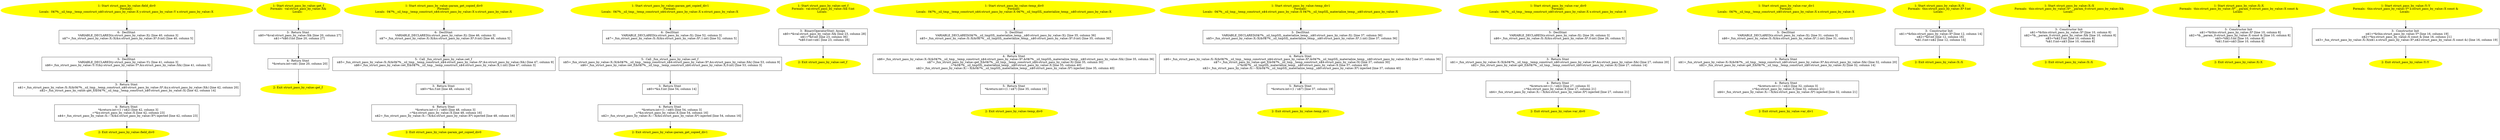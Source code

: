 /* @generated */
digraph cfg {
"field_div0#struct_pass_by_value#10739265731582012189.309f906a63458fd1d3c6651d011f1020_1" [label="1: Start struct_pass_by_value::field_div0\nFormals: \nLocals:  0$?%__sil_tmp__temp_construct_n$0:struct_pass_by_value::X y:struct_pass_by_value::Y x:struct_pass_by_value::X \n  " color=yellow style=filled]
	

	 "field_div0#struct_pass_by_value#10739265731582012189.309f906a63458fd1d3c6651d011f1020_1" -> "field_div0#struct_pass_by_value#10739265731582012189.309f906a63458fd1d3c6651d011f1020_6" ;
"field_div0#struct_pass_by_value#10739265731582012189.309f906a63458fd1d3c6651d011f1020_2" [label="2: Exit struct_pass_by_value::field_div0 \n  " color=yellow style=filled]
	

"field_div0#struct_pass_by_value#10739265731582012189.309f906a63458fd1d3c6651d011f1020_3" [label="3:  Return Stmt \n   n$1=_fun_struct_pass_by_value::X::X(&0$?%__sil_tmp__temp_construct_n$0:struct_pass_by_value::X*,&y.x:struct_pass_by_value::X&) [line 42, column 20]\n  n$2=_fun_struct_pass_by_value::get_f(&0$?%__sil_tmp__temp_construct_n$0:struct_pass_by_value::X) [line 42, column 14]\n " shape="box"]
	

	 "field_div0#struct_pass_by_value#10739265731582012189.309f906a63458fd1d3c6651d011f1020_3" -> "field_div0#struct_pass_by_value#10739265731582012189.309f906a63458fd1d3c6651d011f1020_4" ;
"field_div0#struct_pass_by_value#10739265731582012189.309f906a63458fd1d3c6651d011f1020_4" [label="4:  Return Stmt \n   *&return:int=(1 / n$2) [line 42, column 3]\n  _=*&x:struct_pass_by_value::X [line 42, column 23]\n  n$4=_fun_struct_pass_by_value::X::~X(&x:struct_pass_by_value::X*) injected [line 42, column 23]\n " shape="box"]
	

	 "field_div0#struct_pass_by_value#10739265731582012189.309f906a63458fd1d3c6651d011f1020_4" -> "field_div0#struct_pass_by_value#10739265731582012189.309f906a63458fd1d3c6651d011f1020_2" ;
"field_div0#struct_pass_by_value#10739265731582012189.309f906a63458fd1d3c6651d011f1020_5" [label="5:  DeclStmt \n   VARIABLE_DECLARED(y:struct_pass_by_value::Y); [line 41, column 3]\n  n$6=_fun_struct_pass_by_value::Y::Y(&y:struct_pass_by_value::Y*,&x:struct_pass_by_value::X&) [line 41, column 5]\n " shape="box"]
	

	 "field_div0#struct_pass_by_value#10739265731582012189.309f906a63458fd1d3c6651d011f1020_5" -> "field_div0#struct_pass_by_value#10739265731582012189.309f906a63458fd1d3c6651d011f1020_3" ;
"field_div0#struct_pass_by_value#10739265731582012189.309f906a63458fd1d3c6651d011f1020_6" [label="6:  DeclStmt \n   VARIABLE_DECLARED(x:struct_pass_by_value::X); [line 40, column 3]\n  n$7=_fun_struct_pass_by_value::X::X(&x:struct_pass_by_value::X*,0:int) [line 40, column 5]\n " shape="box"]
	

	 "field_div0#struct_pass_by_value#10739265731582012189.309f906a63458fd1d3c6651d011f1020_6" -> "field_div0#struct_pass_by_value#10739265731582012189.309f906a63458fd1d3c6651d011f1020_5" ;
"get_f#struct_pass_by_value#16901161791851138670.e181cdd22ed5b9b12bfb0f726d36256b_1" [label="1: Start struct_pass_by_value::get_f\nFormals:  val:struct_pass_by_value::X&\nLocals:  \n  " color=yellow style=filled]
	

	 "get_f#struct_pass_by_value#16901161791851138670.e181cdd22ed5b9b12bfb0f726d36256b_1" -> "get_f#struct_pass_by_value#16901161791851138670.e181cdd22ed5b9b12bfb0f726d36256b_3" ;
"get_f#struct_pass_by_value#16901161791851138670.e181cdd22ed5b9b12bfb0f726d36256b_2" [label="2: Exit struct_pass_by_value::get_f \n  " color=yellow style=filled]
	

"get_f#struct_pass_by_value#16901161791851138670.e181cdd22ed5b9b12bfb0f726d36256b_3" [label="3:  Return Stmt \n   n$0=*&val:struct_pass_by_value::X& [line 20, column 27]\n  n$1=*n$0.f:int [line 20, column 27]\n " shape="box"]
	

	 "get_f#struct_pass_by_value#16901161791851138670.e181cdd22ed5b9b12bfb0f726d36256b_3" -> "get_f#struct_pass_by_value#16901161791851138670.e181cdd22ed5b9b12bfb0f726d36256b_4" ;
"get_f#struct_pass_by_value#16901161791851138670.e181cdd22ed5b9b12bfb0f726d36256b_4" [label="4:  Return Stmt \n   *&return:int=n$1 [line 20, column 20]\n " shape="box"]
	

	 "get_f#struct_pass_by_value#16901161791851138670.e181cdd22ed5b9b12bfb0f726d36256b_4" -> "get_f#struct_pass_by_value#16901161791851138670.e181cdd22ed5b9b12bfb0f726d36256b_2" ;
"param_get_copied_div0#struct_pass_by_value#5422600122206315156.a9ecc5bcf15beb35ee10b7d5c038ad8e_1" [label="1: Start struct_pass_by_value::param_get_copied_div0\nFormals: \nLocals:  0$?%__sil_tmp__temp_construct_n$4:struct_pass_by_value::X x:struct_pass_by_value::X \n  " color=yellow style=filled]
	

	 "param_get_copied_div0#struct_pass_by_value#5422600122206315156.a9ecc5bcf15beb35ee10b7d5c038ad8e_1" -> "param_get_copied_div0#struct_pass_by_value#5422600122206315156.a9ecc5bcf15beb35ee10b7d5c038ad8e_6" ;
"param_get_copied_div0#struct_pass_by_value#5422600122206315156.a9ecc5bcf15beb35ee10b7d5c038ad8e_2" [label="2: Exit struct_pass_by_value::param_get_copied_div0 \n  " color=yellow style=filled]
	

"param_get_copied_div0#struct_pass_by_value#5422600122206315156.a9ecc5bcf15beb35ee10b7d5c038ad8e_3" [label="3:  Return Stmt \n   n$0=*&x.f:int [line 48, column 14]\n " shape="box"]
	

	 "param_get_copied_div0#struct_pass_by_value#5422600122206315156.a9ecc5bcf15beb35ee10b7d5c038ad8e_3" -> "param_get_copied_div0#struct_pass_by_value#5422600122206315156.a9ecc5bcf15beb35ee10b7d5c038ad8e_4" ;
"param_get_copied_div0#struct_pass_by_value#5422600122206315156.a9ecc5bcf15beb35ee10b7d5c038ad8e_4" [label="4:  Return Stmt \n   *&return:int=(1 / n$0) [line 48, column 3]\n  _=*&x:struct_pass_by_value::X [line 48, column 16]\n  n$2=_fun_struct_pass_by_value::X::~X(&x:struct_pass_by_value::X*) injected [line 48, column 16]\n " shape="box"]
	

	 "param_get_copied_div0#struct_pass_by_value#5422600122206315156.a9ecc5bcf15beb35ee10b7d5c038ad8e_4" -> "param_get_copied_div0#struct_pass_by_value#5422600122206315156.a9ecc5bcf15beb35ee10b7d5c038ad8e_2" ;
"param_get_copied_div0#struct_pass_by_value#5422600122206315156.a9ecc5bcf15beb35ee10b7d5c038ad8e_5" [label="5:  Call _fun_struct_pass_by_value::set_f \n   n$5=_fun_struct_pass_by_value::X::X(&0$?%__sil_tmp__temp_construct_n$4:struct_pass_by_value::X*,&x:struct_pass_by_value::X&) [line 47, column 9]\n  n$6=_fun_struct_pass_by_value::set_f(&0$?%__sil_tmp__temp_construct_n$4:struct_pass_by_value::X,1:int) [line 47, column 3]\n " shape="box"]
	

	 "param_get_copied_div0#struct_pass_by_value#5422600122206315156.a9ecc5bcf15beb35ee10b7d5c038ad8e_5" -> "param_get_copied_div0#struct_pass_by_value#5422600122206315156.a9ecc5bcf15beb35ee10b7d5c038ad8e_3" ;
"param_get_copied_div0#struct_pass_by_value#5422600122206315156.a9ecc5bcf15beb35ee10b7d5c038ad8e_6" [label="6:  DeclStmt \n   VARIABLE_DECLARED(x:struct_pass_by_value::X); [line 46, column 3]\n  n$7=_fun_struct_pass_by_value::X::X(&x:struct_pass_by_value::X*,0:int) [line 46, column 5]\n " shape="box"]
	

	 "param_get_copied_div0#struct_pass_by_value#5422600122206315156.a9ecc5bcf15beb35ee10b7d5c038ad8e_6" -> "param_get_copied_div0#struct_pass_by_value#5422600122206315156.a9ecc5bcf15beb35ee10b7d5c038ad8e_5" ;
"param_get_copied_div1#struct_pass_by_value#4678038335560999331.58ffd03114defd7dfa2ce1d8e7c84b46_1" [label="1: Start struct_pass_by_value::param_get_copied_div1\nFormals: \nLocals:  0$?%__sil_tmp__temp_construct_n$4:struct_pass_by_value::X x:struct_pass_by_value::X \n  " color=yellow style=filled]
	

	 "param_get_copied_div1#struct_pass_by_value#4678038335560999331.58ffd03114defd7dfa2ce1d8e7c84b46_1" -> "param_get_copied_div1#struct_pass_by_value#4678038335560999331.58ffd03114defd7dfa2ce1d8e7c84b46_6" ;
"param_get_copied_div1#struct_pass_by_value#4678038335560999331.58ffd03114defd7dfa2ce1d8e7c84b46_2" [label="2: Exit struct_pass_by_value::param_get_copied_div1 \n  " color=yellow style=filled]
	

"param_get_copied_div1#struct_pass_by_value#4678038335560999331.58ffd03114defd7dfa2ce1d8e7c84b46_3" [label="3:  Return Stmt \n   n$0=*&x.f:int [line 54, column 14]\n " shape="box"]
	

	 "param_get_copied_div1#struct_pass_by_value#4678038335560999331.58ffd03114defd7dfa2ce1d8e7c84b46_3" -> "param_get_copied_div1#struct_pass_by_value#4678038335560999331.58ffd03114defd7dfa2ce1d8e7c84b46_4" ;
"param_get_copied_div1#struct_pass_by_value#4678038335560999331.58ffd03114defd7dfa2ce1d8e7c84b46_4" [label="4:  Return Stmt \n   *&return:int=(1 / n$0) [line 54, column 3]\n  _=*&x:struct_pass_by_value::X [line 54, column 16]\n  n$2=_fun_struct_pass_by_value::X::~X(&x:struct_pass_by_value::X*) injected [line 54, column 16]\n " shape="box"]
	

	 "param_get_copied_div1#struct_pass_by_value#4678038335560999331.58ffd03114defd7dfa2ce1d8e7c84b46_4" -> "param_get_copied_div1#struct_pass_by_value#4678038335560999331.58ffd03114defd7dfa2ce1d8e7c84b46_2" ;
"param_get_copied_div1#struct_pass_by_value#4678038335560999331.58ffd03114defd7dfa2ce1d8e7c84b46_5" [label="5:  Call _fun_struct_pass_by_value::set_f \n   n$5=_fun_struct_pass_by_value::X::X(&0$?%__sil_tmp__temp_construct_n$4:struct_pass_by_value::X*,&x:struct_pass_by_value::X&) [line 53, column 9]\n  n$6=_fun_struct_pass_by_value::set_f(&0$?%__sil_tmp__temp_construct_n$4:struct_pass_by_value::X,0:int) [line 53, column 3]\n " shape="box"]
	

	 "param_get_copied_div1#struct_pass_by_value#4678038335560999331.58ffd03114defd7dfa2ce1d8e7c84b46_5" -> "param_get_copied_div1#struct_pass_by_value#4678038335560999331.58ffd03114defd7dfa2ce1d8e7c84b46_3" ;
"param_get_copied_div1#struct_pass_by_value#4678038335560999331.58ffd03114defd7dfa2ce1d8e7c84b46_6" [label="6:  DeclStmt \n   VARIABLE_DECLARED(x:struct_pass_by_value::X); [line 52, column 3]\n  n$7=_fun_struct_pass_by_value::X::X(&x:struct_pass_by_value::X*,1:int) [line 52, column 5]\n " shape="box"]
	

	 "param_get_copied_div1#struct_pass_by_value#4678038335560999331.58ffd03114defd7dfa2ce1d8e7c84b46_6" -> "param_get_copied_div1#struct_pass_by_value#4678038335560999331.58ffd03114defd7dfa2ce1d8e7c84b46_5" ;
"set_f#struct_pass_by_value#449985082730240817.3244dc0de9a72d4ec2d03e236d94d06e_1" [label="1: Start struct_pass_by_value::set_f\nFormals:  val:struct_pass_by_value::X& f:int\nLocals:  \n  " color=yellow style=filled]
	

	 "set_f#struct_pass_by_value#449985082730240817.3244dc0de9a72d4ec2d03e236d94d06e_1" -> "set_f#struct_pass_by_value#449985082730240817.3244dc0de9a72d4ec2d03e236d94d06e_3" ;
"set_f#struct_pass_by_value#449985082730240817.3244dc0de9a72d4ec2d03e236d94d06e_2" [label="2: Exit struct_pass_by_value::set_f \n  " color=yellow style=filled]
	

"set_f#struct_pass_by_value#449985082730240817.3244dc0de9a72d4ec2d03e236d94d06e_3" [label="3:  BinaryOperatorStmt: Assign \n   n$0=*&val:struct_pass_by_value::X& [line 23, column 28]\n  n$1=*&f:int [line 23, column 36]\n  *n$0.f:int=n$1 [line 23, column 28]\n " shape="box"]
	

	 "set_f#struct_pass_by_value#449985082730240817.3244dc0de9a72d4ec2d03e236d94d06e_3" -> "set_f#struct_pass_by_value#449985082730240817.3244dc0de9a72d4ec2d03e236d94d06e_2" ;
"temp_div0#struct_pass_by_value#12428807554484697371.c8fca64e841f1b138c802c96104d913c_1" [label="1: Start struct_pass_by_value::temp_div0\nFormals: \nLocals:  0$?%__sil_tmp__temp_construct_n$4:struct_pass_by_value::X 0$?%__sil_tmpSIL_materialize_temp__n$0:struct_pass_by_value::X \n  " color=yellow style=filled]
	

	 "temp_div0#struct_pass_by_value#12428807554484697371.c8fca64e841f1b138c802c96104d913c_1" -> "temp_div0#struct_pass_by_value#12428807554484697371.c8fca64e841f1b138c802c96104d913c_3" ;
"temp_div0#struct_pass_by_value#12428807554484697371.c8fca64e841f1b138c802c96104d913c_2" [label="2: Exit struct_pass_by_value::temp_div0 \n  " color=yellow style=filled]
	

"temp_div0#struct_pass_by_value#12428807554484697371.c8fca64e841f1b138c802c96104d913c_3" [label="3:  DeclStmt \n   VARIABLE_DECLARED(0$?%__sil_tmpSIL_materialize_temp__n$0:struct_pass_by_value::X); [line 35, column 36]\n  n$5=_fun_struct_pass_by_value::X::X(&0$?%__sil_tmpSIL_materialize_temp__n$0:struct_pass_by_value::X*,0:int) [line 35, column 36]\n " shape="box"]
	

	 "temp_div0#struct_pass_by_value#12428807554484697371.c8fca64e841f1b138c802c96104d913c_3" -> "temp_div0#struct_pass_by_value#12428807554484697371.c8fca64e841f1b138c802c96104d913c_4" ;
"temp_div0#struct_pass_by_value#12428807554484697371.c8fca64e841f1b138c802c96104d913c_4" [label="4:  Return Stmt \n   n$6=_fun_struct_pass_by_value::X::X(&0$?%__sil_tmp__temp_construct_n$4:struct_pass_by_value::X*,&0$?%__sil_tmpSIL_materialize_temp__n$0:struct_pass_by_value::X&) [line 35, column 36]\n  n$7=_fun_struct_pass_by_value::get_f(&0$?%__sil_tmp__temp_construct_n$4:struct_pass_by_value::X) [line 35, column 30]\n  _=*&0$?%__sil_tmpSIL_materialize_temp__n$0:struct_pass_by_value::X [line 35, column 40]\n  n$2=_fun_struct_pass_by_value::X::~X(&0$?%__sil_tmpSIL_materialize_temp__n$0:struct_pass_by_value::X*) injected [line 35, column 40]\n " shape="box"]
	

	 "temp_div0#struct_pass_by_value#12428807554484697371.c8fca64e841f1b138c802c96104d913c_4" -> "temp_div0#struct_pass_by_value#12428807554484697371.c8fca64e841f1b138c802c96104d913c_5" ;
"temp_div0#struct_pass_by_value#12428807554484697371.c8fca64e841f1b138c802c96104d913c_5" [label="5:  Return Stmt \n   *&return:int=(1 / n$7) [line 35, column 19]\n " shape="box"]
	

	 "temp_div0#struct_pass_by_value#12428807554484697371.c8fca64e841f1b138c802c96104d913c_5" -> "temp_div0#struct_pass_by_value#12428807554484697371.c8fca64e841f1b138c802c96104d913c_2" ;
"temp_div1#struct_pass_by_value#13173334156757910444.11618e43948d09c7324724af84bc0d5b_1" [label="1: Start struct_pass_by_value::temp_div1\nFormals: \nLocals:  0$?%__sil_tmp__temp_construct_n$4:struct_pass_by_value::X 0$?%__sil_tmpSIL_materialize_temp__n$0:struct_pass_by_value::X \n  " color=yellow style=filled]
	

	 "temp_div1#struct_pass_by_value#13173334156757910444.11618e43948d09c7324724af84bc0d5b_1" -> "temp_div1#struct_pass_by_value#13173334156757910444.11618e43948d09c7324724af84bc0d5b_3" ;
"temp_div1#struct_pass_by_value#13173334156757910444.11618e43948d09c7324724af84bc0d5b_2" [label="2: Exit struct_pass_by_value::temp_div1 \n  " color=yellow style=filled]
	

"temp_div1#struct_pass_by_value#13173334156757910444.11618e43948d09c7324724af84bc0d5b_3" [label="3:  DeclStmt \n   VARIABLE_DECLARED(0$?%__sil_tmpSIL_materialize_temp__n$0:struct_pass_by_value::X); [line 37, column 36]\n  n$5=_fun_struct_pass_by_value::X::X(&0$?%__sil_tmpSIL_materialize_temp__n$0:struct_pass_by_value::X*,1:int) [line 37, column 36]\n " shape="box"]
	

	 "temp_div1#struct_pass_by_value#13173334156757910444.11618e43948d09c7324724af84bc0d5b_3" -> "temp_div1#struct_pass_by_value#13173334156757910444.11618e43948d09c7324724af84bc0d5b_4" ;
"temp_div1#struct_pass_by_value#13173334156757910444.11618e43948d09c7324724af84bc0d5b_4" [label="4:  Return Stmt \n   n$6=_fun_struct_pass_by_value::X::X(&0$?%__sil_tmp__temp_construct_n$4:struct_pass_by_value::X*,&0$?%__sil_tmpSIL_materialize_temp__n$0:struct_pass_by_value::X&) [line 37, column 36]\n  n$7=_fun_struct_pass_by_value::get_f(&0$?%__sil_tmp__temp_construct_n$4:struct_pass_by_value::X) [line 37, column 30]\n  _=*&0$?%__sil_tmpSIL_materialize_temp__n$0:struct_pass_by_value::X [line 37, column 40]\n  n$2=_fun_struct_pass_by_value::X::~X(&0$?%__sil_tmpSIL_materialize_temp__n$0:struct_pass_by_value::X*) injected [line 37, column 40]\n " shape="box"]
	

	 "temp_div1#struct_pass_by_value#13173334156757910444.11618e43948d09c7324724af84bc0d5b_4" -> "temp_div1#struct_pass_by_value#13173334156757910444.11618e43948d09c7324724af84bc0d5b_5" ;
"temp_div1#struct_pass_by_value#13173334156757910444.11618e43948d09c7324724af84bc0d5b_5" [label="5:  Return Stmt \n   *&return:int=(1 / n$7) [line 37, column 19]\n " shape="box"]
	

	 "temp_div1#struct_pass_by_value#13173334156757910444.11618e43948d09c7324724af84bc0d5b_5" -> "temp_div1#struct_pass_by_value#13173334156757910444.11618e43948d09c7324724af84bc0d5b_2" ;
"var_div0#struct_pass_by_value#10764880494979445665.44da929aedf0cdc1afaea064cb399051_1" [label="1: Start struct_pass_by_value::var_div0\nFormals: \nLocals:  0$?%__sil_tmp__temp_construct_n$0:struct_pass_by_value::X x:struct_pass_by_value::X \n  " color=yellow style=filled]
	

	 "var_div0#struct_pass_by_value#10764880494979445665.44da929aedf0cdc1afaea064cb399051_1" -> "var_div0#struct_pass_by_value#10764880494979445665.44da929aedf0cdc1afaea064cb399051_5" ;
"var_div0#struct_pass_by_value#10764880494979445665.44da929aedf0cdc1afaea064cb399051_2" [label="2: Exit struct_pass_by_value::var_div0 \n  " color=yellow style=filled]
	

"var_div0#struct_pass_by_value#10764880494979445665.44da929aedf0cdc1afaea064cb399051_3" [label="3:  Return Stmt \n   n$1=_fun_struct_pass_by_value::X::X(&0$?%__sil_tmp__temp_construct_n$0:struct_pass_by_value::X*,&x:struct_pass_by_value::X&) [line 27, column 20]\n  n$2=_fun_struct_pass_by_value::get_f(&0$?%__sil_tmp__temp_construct_n$0:struct_pass_by_value::X) [line 27, column 14]\n " shape="box"]
	

	 "var_div0#struct_pass_by_value#10764880494979445665.44da929aedf0cdc1afaea064cb399051_3" -> "var_div0#struct_pass_by_value#10764880494979445665.44da929aedf0cdc1afaea064cb399051_4" ;
"var_div0#struct_pass_by_value#10764880494979445665.44da929aedf0cdc1afaea064cb399051_4" [label="4:  Return Stmt \n   *&return:int=(1 / n$2) [line 27, column 3]\n  _=*&x:struct_pass_by_value::X [line 27, column 21]\n  n$4=_fun_struct_pass_by_value::X::~X(&x:struct_pass_by_value::X*) injected [line 27, column 21]\n " shape="box"]
	

	 "var_div0#struct_pass_by_value#10764880494979445665.44da929aedf0cdc1afaea064cb399051_4" -> "var_div0#struct_pass_by_value#10764880494979445665.44da929aedf0cdc1afaea064cb399051_2" ;
"var_div0#struct_pass_by_value#10764880494979445665.44da929aedf0cdc1afaea064cb399051_5" [label="5:  DeclStmt \n   VARIABLE_DECLARED(x:struct_pass_by_value::X); [line 26, column 3]\n  n$6=_fun_struct_pass_by_value::X::X(&x:struct_pass_by_value::X*,0:int) [line 26, column 5]\n " shape="box"]
	

	 "var_div0#struct_pass_by_value#10764880494979445665.44da929aedf0cdc1afaea064cb399051_5" -> "var_div0#struct_pass_by_value#10764880494979445665.44da929aedf0cdc1afaea064cb399051_3" ;
"var_div1#struct_pass_by_value#11501824865066029482.b667f3a6d8153cf4e571282bd064fc22_1" [label="1: Start struct_pass_by_value::var_div1\nFormals: \nLocals:  0$?%__sil_tmp__temp_construct_n$0:struct_pass_by_value::X x:struct_pass_by_value::X \n  " color=yellow style=filled]
	

	 "var_div1#struct_pass_by_value#11501824865066029482.b667f3a6d8153cf4e571282bd064fc22_1" -> "var_div1#struct_pass_by_value#11501824865066029482.b667f3a6d8153cf4e571282bd064fc22_5" ;
"var_div1#struct_pass_by_value#11501824865066029482.b667f3a6d8153cf4e571282bd064fc22_2" [label="2: Exit struct_pass_by_value::var_div1 \n  " color=yellow style=filled]
	

"var_div1#struct_pass_by_value#11501824865066029482.b667f3a6d8153cf4e571282bd064fc22_3" [label="3:  Return Stmt \n   n$1=_fun_struct_pass_by_value::X::X(&0$?%__sil_tmp__temp_construct_n$0:struct_pass_by_value::X*,&x:struct_pass_by_value::X&) [line 32, column 20]\n  n$2=_fun_struct_pass_by_value::get_f(&0$?%__sil_tmp__temp_construct_n$0:struct_pass_by_value::X) [line 32, column 14]\n " shape="box"]
	

	 "var_div1#struct_pass_by_value#11501824865066029482.b667f3a6d8153cf4e571282bd064fc22_3" -> "var_div1#struct_pass_by_value#11501824865066029482.b667f3a6d8153cf4e571282bd064fc22_4" ;
"var_div1#struct_pass_by_value#11501824865066029482.b667f3a6d8153cf4e571282bd064fc22_4" [label="4:  Return Stmt \n   *&return:int=(1 / n$2) [line 32, column 3]\n  _=*&x:struct_pass_by_value::X [line 32, column 21]\n  n$4=_fun_struct_pass_by_value::X::~X(&x:struct_pass_by_value::X*) injected [line 32, column 21]\n " shape="box"]
	

	 "var_div1#struct_pass_by_value#11501824865066029482.b667f3a6d8153cf4e571282bd064fc22_4" -> "var_div1#struct_pass_by_value#11501824865066029482.b667f3a6d8153cf4e571282bd064fc22_2" ;
"var_div1#struct_pass_by_value#11501824865066029482.b667f3a6d8153cf4e571282bd064fc22_5" [label="5:  DeclStmt \n   VARIABLE_DECLARED(x:struct_pass_by_value::X); [line 31, column 3]\n  n$6=_fun_struct_pass_by_value::X::X(&x:struct_pass_by_value::X*,1:int) [line 31, column 5]\n " shape="box"]
	

	 "var_div1#struct_pass_by_value#11501824865066029482.b667f3a6d8153cf4e571282bd064fc22_5" -> "var_div1#struct_pass_by_value#11501824865066029482.b667f3a6d8153cf4e571282bd064fc22_3" ;
"X#X#struct_pass_by_value#{11203369373673859396}.cf8c3ea98f014a538f7f90e4593e75eb_1" [label="1: Start struct_pass_by_value::X::X\nFormals:  this:struct_pass_by_value::X* f:int\nLocals:  \n  " color=yellow style=filled]
	

	 "X#X#struct_pass_by_value#{11203369373673859396}.cf8c3ea98f014a538f7f90e4593e75eb_1" -> "X#X#struct_pass_by_value#{11203369373673859396}.cf8c3ea98f014a538f7f90e4593e75eb_3" ;
"X#X#struct_pass_by_value#{11203369373673859396}.cf8c3ea98f014a538f7f90e4593e75eb_2" [label="2: Exit struct_pass_by_value::X::X \n  " color=yellow style=filled]
	

"X#X#struct_pass_by_value#{11203369373673859396}.cf8c3ea98f014a538f7f90e4593e75eb_3" [label="3:  Constructor Init \n   n$1=*&this:struct_pass_by_value::X* [line 12, column 14]\n  n$2=*&f:int [line 12, column 16]\n  *n$1.f:int=n$2 [line 12, column 14]\n " shape="box"]
	

	 "X#X#struct_pass_by_value#{11203369373673859396}.cf8c3ea98f014a538f7f90e4593e75eb_3" -> "X#X#struct_pass_by_value#{11203369373673859396}.cf8c3ea98f014a538f7f90e4593e75eb_2" ;
"X#X#struct_pass_by_value#{8495470270182220238|constexpr}.ea3fe0be489de1d7a9283f9ea7d8899f_1" [label="1: Start struct_pass_by_value::X::X\nFormals:  this:struct_pass_by_value::X* __param_0:struct_pass_by_value::X&\nLocals:  \n  " color=yellow style=filled]
	

	 "X#X#struct_pass_by_value#{8495470270182220238|constexpr}.ea3fe0be489de1d7a9283f9ea7d8899f_1" -> "X#X#struct_pass_by_value#{8495470270182220238|constexpr}.ea3fe0be489de1d7a9283f9ea7d8899f_3" ;
"X#X#struct_pass_by_value#{8495470270182220238|constexpr}.ea3fe0be489de1d7a9283f9ea7d8899f_2" [label="2: Exit struct_pass_by_value::X::X \n  " color=yellow style=filled]
	

"X#X#struct_pass_by_value#{8495470270182220238|constexpr}.ea3fe0be489de1d7a9283f9ea7d8899f_3" [label="3:  Constructor Init \n   n$1=*&this:struct_pass_by_value::X* [line 10, column 8]\n  n$2=*&__param_0:struct_pass_by_value::X& [line 10, column 8]\n  n$3=*n$2.f:int [line 10, column 8]\n  *n$1.f:int=n$3 [line 10, column 8]\n " shape="box"]
	

	 "X#X#struct_pass_by_value#{8495470270182220238|constexpr}.ea3fe0be489de1d7a9283f9ea7d8899f_3" -> "X#X#struct_pass_by_value#{8495470270182220238|constexpr}.ea3fe0be489de1d7a9283f9ea7d8899f_2" ;
"X#X#struct_pass_by_value#{9755652315089766298|constexpr}.81acc1c263466d84e0cc912cd1d47b28_1" [label="1: Start struct_pass_by_value::X::X\nFormals:  this:struct_pass_by_value::X* __param_0:struct_pass_by_value::X const &\nLocals:  \n  " color=yellow style=filled]
	

	 "X#X#struct_pass_by_value#{9755652315089766298|constexpr}.81acc1c263466d84e0cc912cd1d47b28_1" -> "X#X#struct_pass_by_value#{9755652315089766298|constexpr}.81acc1c263466d84e0cc912cd1d47b28_3" ;
"X#X#struct_pass_by_value#{9755652315089766298|constexpr}.81acc1c263466d84e0cc912cd1d47b28_2" [label="2: Exit struct_pass_by_value::X::X \n  " color=yellow style=filled]
	

"X#X#struct_pass_by_value#{9755652315089766298|constexpr}.81acc1c263466d84e0cc912cd1d47b28_3" [label="3:  Constructor Init \n   n$1=*&this:struct_pass_by_value::X* [line 10, column 8]\n  n$2=*&__param_0:struct_pass_by_value::X const & [line 10, column 8]\n  n$3=*n$2.f:int [line 10, column 8]\n  *n$1.f:int=n$3 [line 10, column 8]\n " shape="box"]
	

	 "X#X#struct_pass_by_value#{9755652315089766298|constexpr}.81acc1c263466d84e0cc912cd1d47b28_3" -> "X#X#struct_pass_by_value#{9755652315089766298|constexpr}.81acc1c263466d84e0cc912cd1d47b28_2" ;
"Y#Y#struct_pass_by_value#{2591422873810003675}.4cc6400ed3a8bedc19c95b6ea1876631_1" [label="1: Start struct_pass_by_value::Y::Y\nFormals:  this:struct_pass_by_value::Y* x:struct_pass_by_value::X const &\nLocals:  \n  " color=yellow style=filled]
	

	 "Y#Y#struct_pass_by_value#{2591422873810003675}.4cc6400ed3a8bedc19c95b6ea1876631_1" -> "Y#Y#struct_pass_by_value#{2591422873810003675}.4cc6400ed3a8bedc19c95b6ea1876631_3" ;
"Y#Y#struct_pass_by_value#{2591422873810003675}.4cc6400ed3a8bedc19c95b6ea1876631_2" [label="2: Exit struct_pass_by_value::Y::Y \n  " color=yellow style=filled]
	

"Y#Y#struct_pass_by_value#{2591422873810003675}.4cc6400ed3a8bedc19c95b6ea1876631_3" [label="3:  Constructor Init \n   n$1=*&this:struct_pass_by_value::Y* [line 16, column 19]\n  n$2=*&x:struct_pass_by_value::X const & [line 16, column 21]\n  n$3=_fun_struct_pass_by_value::X::X(n$1.x:struct_pass_by_value::X*,n$2:struct_pass_by_value::X const &) [line 16, column 19]\n " shape="box"]
	

	 "Y#Y#struct_pass_by_value#{2591422873810003675}.4cc6400ed3a8bedc19c95b6ea1876631_3" -> "Y#Y#struct_pass_by_value#{2591422873810003675}.4cc6400ed3a8bedc19c95b6ea1876631_2" ;
}
